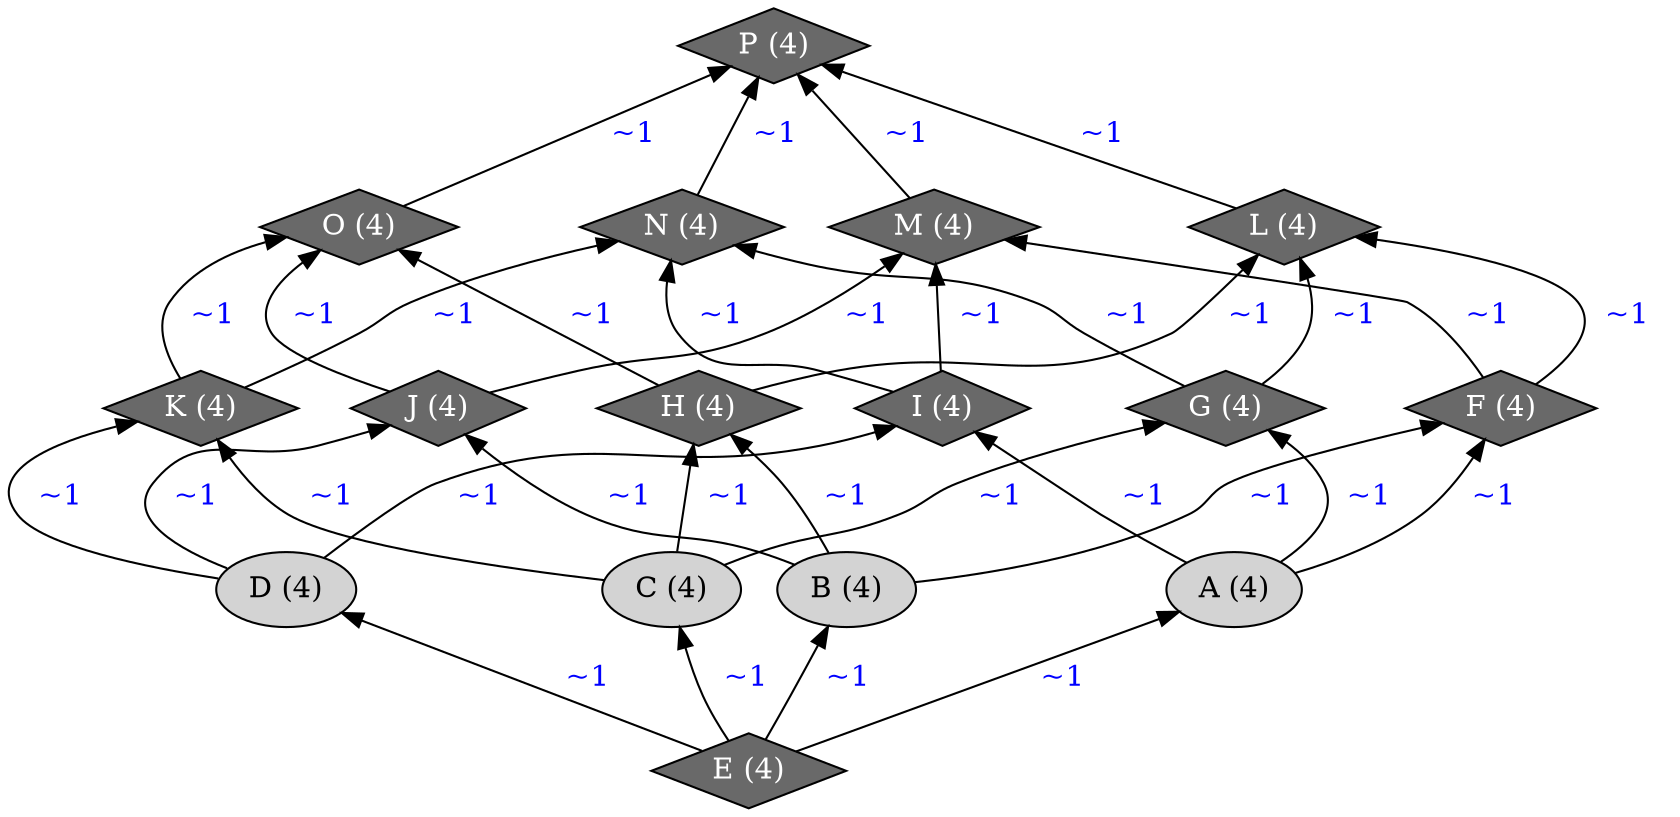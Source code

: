 digraph modelSetLattice{
rankdir="BT"
1 [label=<A (4)>, style="filled", fillcolor="lightgray"]
2 [label=<B (4)>, style="filled", fillcolor="lightgray"]
3 [label=<C (4)>, style="filled", fillcolor="lightgray"]
4 [label=<D (4)>, style="filled", fillcolor="lightgray"]
5 [label=<E (4)>, style="filled", shape="diamond", fillcolor="dimgray", fontcolor="white"]
6 [label=<F (4)>, style="filled", shape="diamond", fillcolor="dimgray", fontcolor="white"]
7 [label=<G (4)>, style="filled", shape="diamond", fillcolor="dimgray", fontcolor="white"]
8 [label=<H (4)>, style="filled", shape="diamond", fillcolor="dimgray", fontcolor="white"]
9 [label=<I (4)>, style="filled", shape="diamond", fillcolor="dimgray", fontcolor="white"]
10 [label=<J (4)>, style="filled", shape="diamond", fillcolor="dimgray", fontcolor="white"]
11 [label=<K (4)>, style="filled", shape="diamond", fillcolor="dimgray", fontcolor="white"]
12 [label=<L (4)>, style="filled", shape="diamond", fillcolor="dimgray", fontcolor="white"]
13 [label=<M (4)>, style="filled", shape="diamond", fillcolor="dimgray", fontcolor="white"]
14 [label=<N (4)>, style="filled", shape="diamond", fillcolor="dimgray", fontcolor="white"]
15 [label=<O (4)>, style="filled", shape="diamond", fillcolor="dimgray", fontcolor="white"]
16 [label=<P (4)>, style="filled", shape="diamond", fillcolor="dimgray", fontcolor="white"]
1 -> 6 [label=<  <font color="blue">~1</font>  >]
1 -> 7 [label=<  <font color="blue">~1</font>  >]
1 -> 9 [label=<  <font color="blue">~1</font>  >]
2 -> 6 [label=<  <font color="blue">~1</font>  >]
2 -> 8 [label=<  <font color="blue">~1</font>  >]
2 -> 10 [label=<  <font color="blue">~1</font>  >]
3 -> 7 [label=<  <font color="blue">~1</font>  >]
3 -> 8 [label=<  <font color="blue">~1</font>  >]
3 -> 11 [label=<  <font color="blue">~1</font>  >]
4 -> 9 [label=<  <font color="blue">~1</font>  >]
4 -> 10 [label=<  <font color="blue">~1</font>  >]
4 -> 11 [label=<  <font color="blue">~1</font>  >]
5 -> 1 [label=<  <font color="blue">~1</font>  >]
5 -> 2 [label=<  <font color="blue">~1</font>  >]
5 -> 3 [label=<  <font color="blue">~1</font>  >]
5 -> 4 [label=<  <font color="blue">~1</font>  >]
6 -> 12 [label=<  <font color="blue">~1</font>  >]
6 -> 13 [label=<  <font color="blue">~1</font>  >]
7 -> 12 [label=<  <font color="blue">~1</font>  >]
7 -> 14 [label=<  <font color="blue">~1</font>  >]
8 -> 12 [label=<  <font color="blue">~1</font>  >]
8 -> 15 [label=<  <font color="blue">~1</font>  >]
9 -> 13 [label=<  <font color="blue">~1</font>  >]
9 -> 14 [label=<  <font color="blue">~1</font>  >]
10 -> 13 [label=<  <font color="blue">~1</font>  >]
10 -> 15 [label=<  <font color="blue">~1</font>  >]
11 -> 14 [label=<  <font color="blue">~1</font>  >]
11 -> 15 [label=<  <font color="blue">~1</font>  >]
12 -> 16 [label=<  <font color="blue">~1</font>  >]
13 -> 16 [label=<  <font color="blue">~1</font>  >]
14 -> 16 [label=<  <font color="blue">~1</font>  >]
15 -> 16 [label=<  <font color="blue">~1</font>  >]
}
